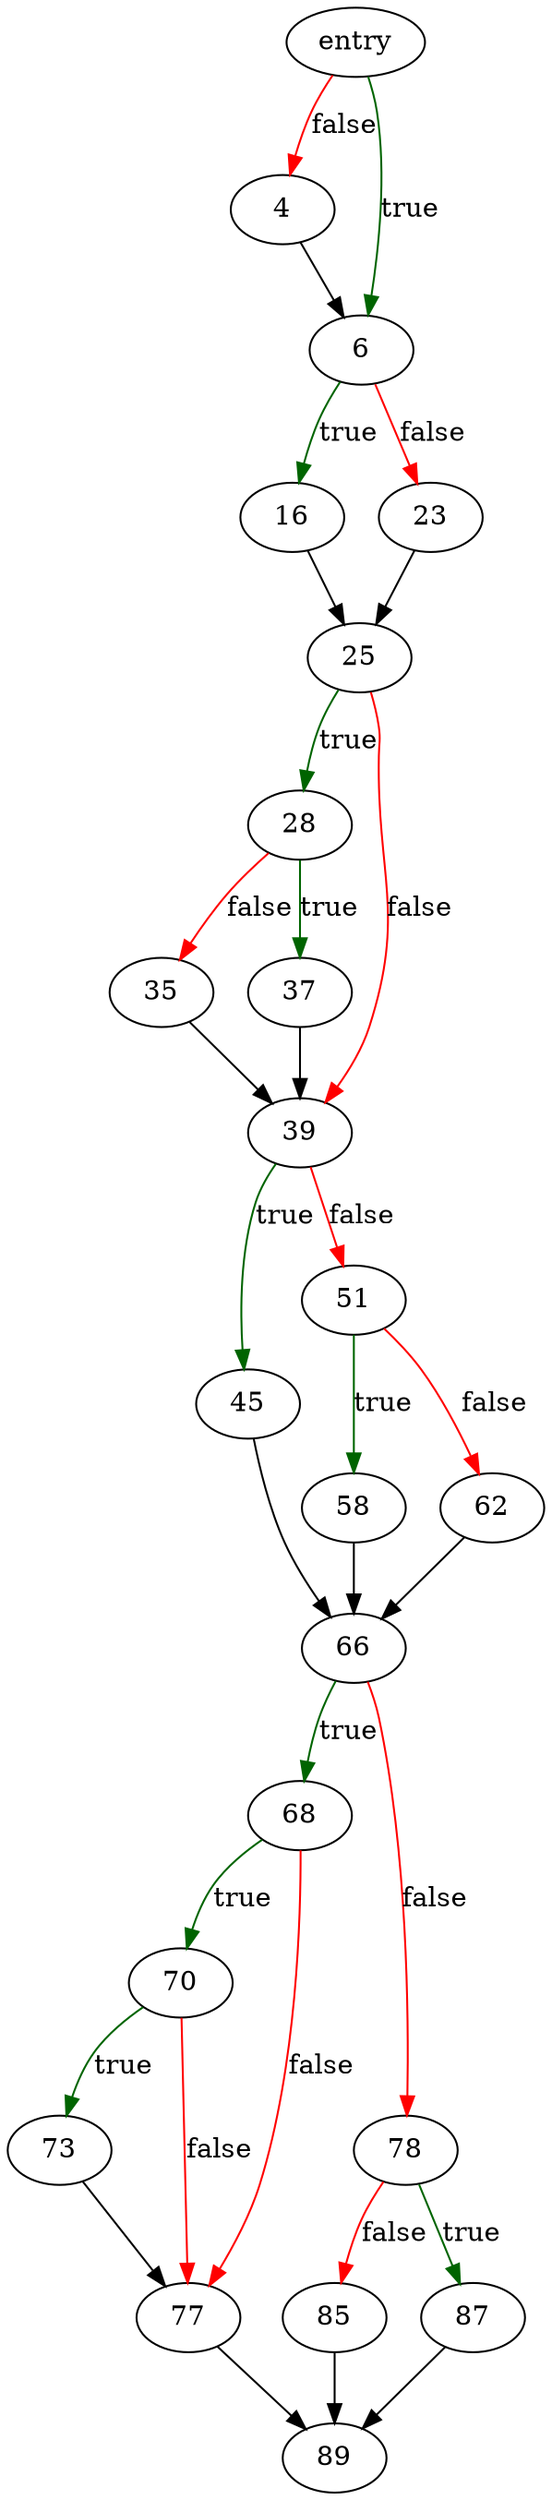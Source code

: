 digraph "print_xfer_stats" {
	// Node definitions.
	1 [label=entry];
	4;
	6;
	16;
	23;
	25;
	28;
	35;
	37;
	39;
	45;
	51;
	58;
	62;
	66;
	68;
	70;
	73;
	77;
	78;
	85;
	87;
	89;

	// Edge definitions.
	1 -> 4 [
		color=red
		label=false
	];
	1 -> 6 [
		color=darkgreen
		label=true
	];
	4 -> 6;
	6 -> 16 [
		color=darkgreen
		label=true
	];
	6 -> 23 [
		color=red
		label=false
	];
	16 -> 25;
	23 -> 25;
	25 -> 28 [
		color=darkgreen
		label=true
	];
	25 -> 39 [
		color=red
		label=false
	];
	28 -> 35 [
		color=red
		label=false
	];
	28 -> 37 [
		color=darkgreen
		label=true
	];
	35 -> 39;
	37 -> 39;
	39 -> 45 [
		color=darkgreen
		label=true
	];
	39 -> 51 [
		color=red
		label=false
	];
	45 -> 66;
	51 -> 58 [
		color=darkgreen
		label=true
	];
	51 -> 62 [
		color=red
		label=false
	];
	58 -> 66;
	62 -> 66;
	66 -> 68 [
		color=darkgreen
		label=true
	];
	66 -> 78 [
		color=red
		label=false
	];
	68 -> 70 [
		color=darkgreen
		label=true
	];
	68 -> 77 [
		color=red
		label=false
	];
	70 -> 73 [
		color=darkgreen
		label=true
	];
	70 -> 77 [
		color=red
		label=false
	];
	73 -> 77;
	77 -> 89;
	78 -> 85 [
		color=red
		label=false
	];
	78 -> 87 [
		color=darkgreen
		label=true
	];
	85 -> 89;
	87 -> 89;
}